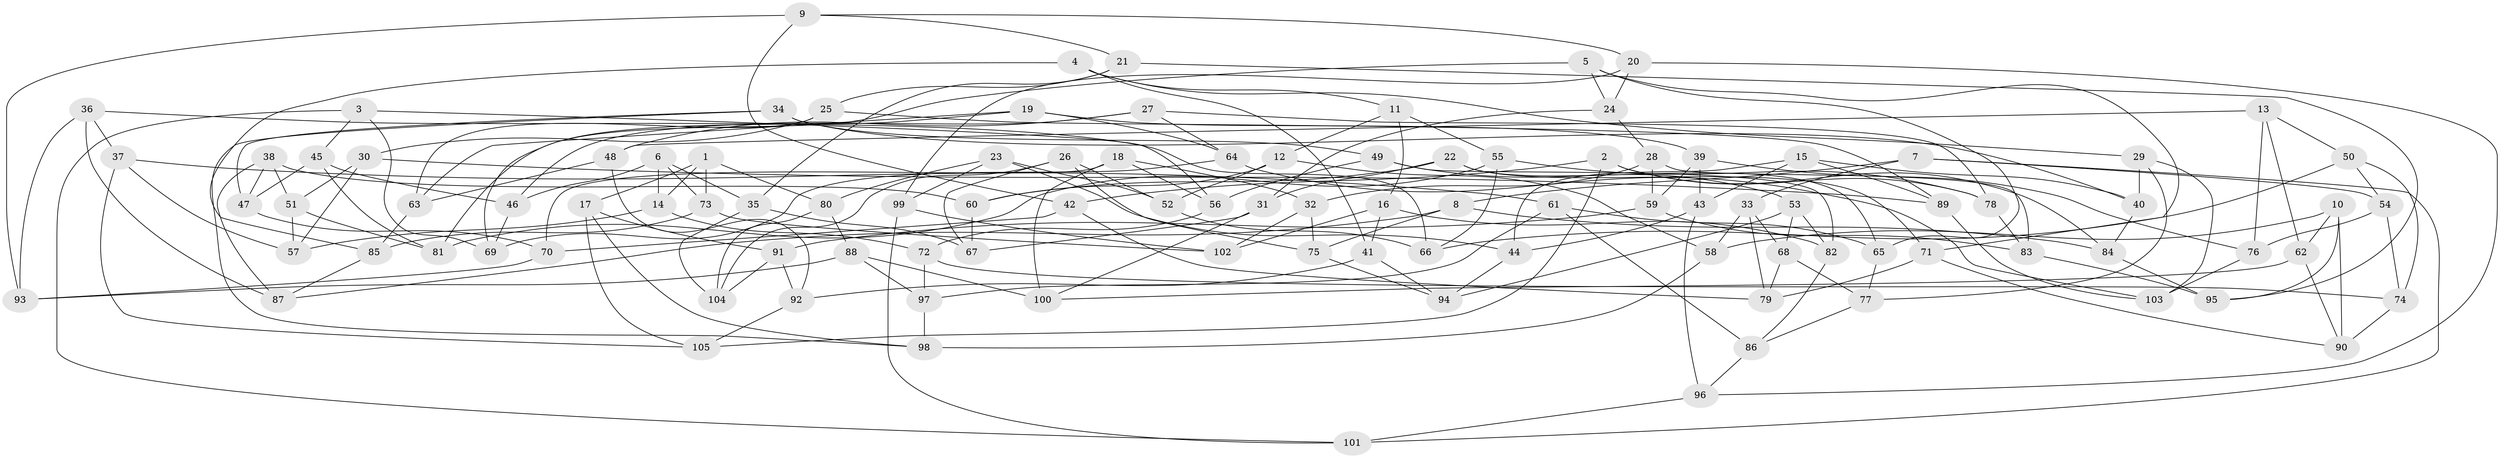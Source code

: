 // coarse degree distribution, {7: 0.16666666666666666, 8: 0.09523809523809523, 6: 0.21428571428571427, 11: 0.023809523809523808, 10: 0.047619047619047616, 14: 0.023809523809523808, 4: 0.30952380952380953, 12: 0.023809523809523808, 5: 0.047619047619047616, 3: 0.047619047619047616}
// Generated by graph-tools (version 1.1) at 2025/21/03/04/25 18:21:02]
// undirected, 105 vertices, 210 edges
graph export_dot {
graph [start="1"]
  node [color=gray90,style=filled];
  1;
  2;
  3;
  4;
  5;
  6;
  7;
  8;
  9;
  10;
  11;
  12;
  13;
  14;
  15;
  16;
  17;
  18;
  19;
  20;
  21;
  22;
  23;
  24;
  25;
  26;
  27;
  28;
  29;
  30;
  31;
  32;
  33;
  34;
  35;
  36;
  37;
  38;
  39;
  40;
  41;
  42;
  43;
  44;
  45;
  46;
  47;
  48;
  49;
  50;
  51;
  52;
  53;
  54;
  55;
  56;
  57;
  58;
  59;
  60;
  61;
  62;
  63;
  64;
  65;
  66;
  67;
  68;
  69;
  70;
  71;
  72;
  73;
  74;
  75;
  76;
  77;
  78;
  79;
  80;
  81;
  82;
  83;
  84;
  85;
  86;
  87;
  88;
  89;
  90;
  91;
  92;
  93;
  94;
  95;
  96;
  97;
  98;
  99;
  100;
  101;
  102;
  103;
  104;
  105;
  1 -- 80;
  1 -- 14;
  1 -- 17;
  1 -- 73;
  2 -- 84;
  2 -- 105;
  2 -- 42;
  2 -- 78;
  3 -- 56;
  3 -- 101;
  3 -- 45;
  3 -- 69;
  4 -- 85;
  4 -- 41;
  4 -- 11;
  4 -- 29;
  5 -- 65;
  5 -- 71;
  5 -- 24;
  5 -- 69;
  6 -- 14;
  6 -- 73;
  6 -- 46;
  6 -- 35;
  7 -- 8;
  7 -- 101;
  7 -- 33;
  7 -- 54;
  8 -- 84;
  8 -- 75;
  8 -- 87;
  9 -- 93;
  9 -- 20;
  9 -- 21;
  9 -- 42;
  10 -- 62;
  10 -- 95;
  10 -- 58;
  10 -- 90;
  11 -- 16;
  11 -- 55;
  11 -- 12;
  12 -- 60;
  12 -- 58;
  12 -- 52;
  13 -- 76;
  13 -- 62;
  13 -- 50;
  13 -- 48;
  14 -- 57;
  14 -- 72;
  15 -- 40;
  15 -- 44;
  15 -- 43;
  15 -- 89;
  16 -- 102;
  16 -- 82;
  16 -- 41;
  17 -- 98;
  17 -- 91;
  17 -- 105;
  18 -- 56;
  18 -- 32;
  18 -- 70;
  18 -- 100;
  19 -- 81;
  19 -- 39;
  19 -- 64;
  19 -- 63;
  20 -- 24;
  20 -- 99;
  20 -- 96;
  21 -- 35;
  21 -- 25;
  21 -- 95;
  22 -- 60;
  22 -- 65;
  22 -- 71;
  22 -- 31;
  23 -- 80;
  23 -- 99;
  23 -- 52;
  23 -- 44;
  24 -- 28;
  24 -- 31;
  25 -- 63;
  25 -- 89;
  25 -- 30;
  26 -- 52;
  26 -- 104;
  26 -- 67;
  26 -- 75;
  27 -- 48;
  27 -- 64;
  27 -- 46;
  27 -- 78;
  28 -- 83;
  28 -- 59;
  28 -- 32;
  29 -- 103;
  29 -- 77;
  29 -- 40;
  30 -- 57;
  30 -- 89;
  30 -- 51;
  31 -- 100;
  31 -- 67;
  32 -- 102;
  32 -- 75;
  33 -- 79;
  33 -- 68;
  33 -- 58;
  34 -- 40;
  34 -- 49;
  34 -- 98;
  34 -- 47;
  35 -- 104;
  35 -- 67;
  36 -- 37;
  36 -- 87;
  36 -- 66;
  36 -- 93;
  37 -- 57;
  37 -- 105;
  37 -- 61;
  38 -- 51;
  38 -- 87;
  38 -- 60;
  38 -- 47;
  39 -- 43;
  39 -- 76;
  39 -- 59;
  40 -- 84;
  41 -- 92;
  41 -- 94;
  42 -- 79;
  42 -- 70;
  43 -- 44;
  43 -- 96;
  44 -- 94;
  45 -- 46;
  45 -- 47;
  45 -- 81;
  46 -- 69;
  47 -- 70;
  48 -- 92;
  48 -- 63;
  49 -- 53;
  49 -- 82;
  49 -- 56;
  50 -- 54;
  50 -- 66;
  50 -- 74;
  51 -- 57;
  51 -- 81;
  52 -- 66;
  53 -- 68;
  53 -- 82;
  53 -- 94;
  54 -- 74;
  54 -- 76;
  55 -- 78;
  55 -- 81;
  55 -- 66;
  56 -- 72;
  58 -- 98;
  59 -- 83;
  59 -- 91;
  60 -- 67;
  61 -- 65;
  61 -- 86;
  61 -- 97;
  62 -- 90;
  62 -- 100;
  63 -- 85;
  64 -- 69;
  64 -- 103;
  65 -- 77;
  68 -- 77;
  68 -- 79;
  70 -- 93;
  71 -- 79;
  71 -- 90;
  72 -- 74;
  72 -- 97;
  73 -- 102;
  73 -- 85;
  74 -- 90;
  75 -- 94;
  76 -- 103;
  77 -- 86;
  78 -- 83;
  80 -- 88;
  80 -- 104;
  82 -- 86;
  83 -- 95;
  84 -- 95;
  85 -- 87;
  86 -- 96;
  88 -- 100;
  88 -- 97;
  88 -- 93;
  89 -- 103;
  91 -- 92;
  91 -- 104;
  92 -- 105;
  96 -- 101;
  97 -- 98;
  99 -- 102;
  99 -- 101;
}
